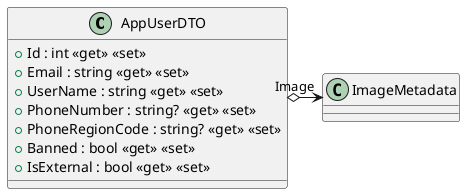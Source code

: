 @startuml
class AppUserDTO {
    + Id : int <<get>> <<set>>
    + Email : string <<get>> <<set>>
    + UserName : string <<get>> <<set>>
    + PhoneNumber : string? <<get>> <<set>>
    + PhoneRegionCode : string? <<get>> <<set>>
    + Banned : bool <<get>> <<set>>
    + IsExternal : bool <<get>> <<set>>
}
AppUserDTO o-> "Image" ImageMetadata
@enduml
